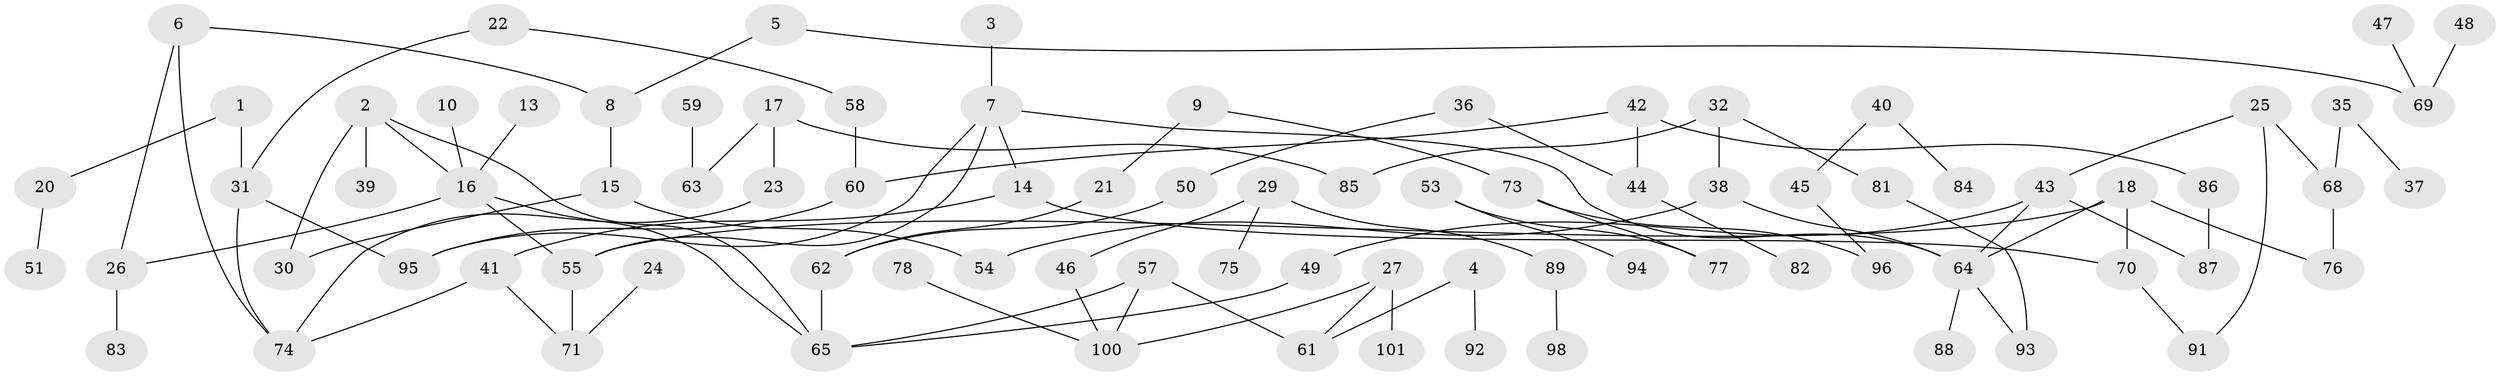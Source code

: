 // original degree distribution, {2: 0.3472222222222222, 4: 0.0625, 1: 0.2569444444444444, 3: 0.1875, 6: 0.027777777777777776, 0: 0.10416666666666667, 5: 0.013888888888888888}
// Generated by graph-tools (version 1.1) at 2025/48/03/04/25 22:48:12]
// undirected, 85 vertices, 101 edges
graph export_dot {
  node [color=gray90,style=filled];
  1;
  2;
  3;
  4;
  5;
  6;
  7;
  8;
  9;
  10;
  13;
  14;
  15;
  16;
  17;
  18;
  20;
  21;
  22;
  23;
  24;
  25;
  26;
  27;
  29;
  30;
  31;
  32;
  35;
  36;
  37;
  38;
  39;
  40;
  41;
  42;
  43;
  44;
  45;
  46;
  47;
  48;
  49;
  50;
  51;
  53;
  54;
  55;
  57;
  58;
  59;
  60;
  61;
  62;
  63;
  64;
  65;
  68;
  69;
  70;
  71;
  73;
  74;
  75;
  76;
  77;
  78;
  81;
  82;
  83;
  84;
  85;
  86;
  87;
  88;
  89;
  91;
  92;
  93;
  94;
  95;
  96;
  98;
  100;
  101;
  1 -- 20 [weight=1.0];
  1 -- 31 [weight=1.0];
  2 -- 16 [weight=1.0];
  2 -- 30 [weight=1.0];
  2 -- 39 [weight=1.0];
  2 -- 65 [weight=1.0];
  3 -- 7 [weight=1.0];
  4 -- 61 [weight=1.0];
  4 -- 92 [weight=1.0];
  5 -- 8 [weight=1.0];
  5 -- 69 [weight=1.0];
  6 -- 8 [weight=1.0];
  6 -- 26 [weight=1.0];
  6 -- 74 [weight=1.0];
  7 -- 14 [weight=1.0];
  7 -- 55 [weight=1.0];
  7 -- 64 [weight=1.0];
  7 -- 95 [weight=1.0];
  8 -- 15 [weight=1.0];
  9 -- 21 [weight=1.0];
  9 -- 73 [weight=1.0];
  10 -- 16 [weight=1.0];
  13 -- 16 [weight=1.0];
  14 -- 41 [weight=1.0];
  14 -- 70 [weight=1.0];
  15 -- 30 [weight=1.0];
  15 -- 54 [weight=1.0];
  16 -- 26 [weight=1.0];
  16 -- 55 [weight=1.0];
  16 -- 65 [weight=1.0];
  17 -- 23 [weight=1.0];
  17 -- 63 [weight=1.0];
  17 -- 85 [weight=1.0];
  18 -- 55 [weight=1.0];
  18 -- 64 [weight=1.0];
  18 -- 70 [weight=1.0];
  18 -- 76 [weight=1.0];
  20 -- 51 [weight=1.0];
  21 -- 62 [weight=1.0];
  22 -- 31 [weight=1.0];
  22 -- 58 [weight=1.0];
  23 -- 74 [weight=1.0];
  24 -- 71 [weight=1.0];
  25 -- 43 [weight=1.0];
  25 -- 68 [weight=1.0];
  25 -- 91 [weight=1.0];
  26 -- 83 [weight=1.0];
  27 -- 61 [weight=1.0];
  27 -- 100 [weight=1.0];
  27 -- 101 [weight=1.0];
  29 -- 46 [weight=1.0];
  29 -- 75 [weight=1.0];
  29 -- 89 [weight=1.0];
  31 -- 74 [weight=1.0];
  31 -- 95 [weight=1.0];
  32 -- 38 [weight=1.0];
  32 -- 81 [weight=1.0];
  32 -- 85 [weight=1.0];
  35 -- 37 [weight=1.0];
  35 -- 68 [weight=1.0];
  36 -- 44 [weight=1.0];
  36 -- 50 [weight=1.0];
  38 -- 54 [weight=1.0];
  38 -- 64 [weight=1.0];
  40 -- 45 [weight=1.0];
  40 -- 84 [weight=1.0];
  41 -- 71 [weight=1.0];
  41 -- 74 [weight=1.0];
  42 -- 44 [weight=1.0];
  42 -- 60 [weight=1.0];
  42 -- 86 [weight=1.0];
  43 -- 49 [weight=1.0];
  43 -- 64 [weight=1.0];
  43 -- 87 [weight=1.0];
  44 -- 82 [weight=1.0];
  45 -- 96 [weight=1.0];
  46 -- 100 [weight=1.0];
  47 -- 69 [weight=1.0];
  48 -- 69 [weight=1.0];
  49 -- 65 [weight=1.0];
  50 -- 62 [weight=1.0];
  53 -- 77 [weight=1.0];
  53 -- 94 [weight=1.0];
  55 -- 71 [weight=1.0];
  57 -- 61 [weight=1.0];
  57 -- 65 [weight=1.0];
  57 -- 100 [weight=1.0];
  58 -- 60 [weight=1.0];
  59 -- 63 [weight=1.0];
  60 -- 95 [weight=1.0];
  62 -- 65 [weight=1.0];
  64 -- 88 [weight=1.0];
  64 -- 93 [weight=1.0];
  68 -- 76 [weight=1.0];
  70 -- 91 [weight=1.0];
  73 -- 77 [weight=1.0];
  73 -- 96 [weight=1.0];
  78 -- 100 [weight=1.0];
  81 -- 93 [weight=1.0];
  86 -- 87 [weight=1.0];
  89 -- 98 [weight=1.0];
}
